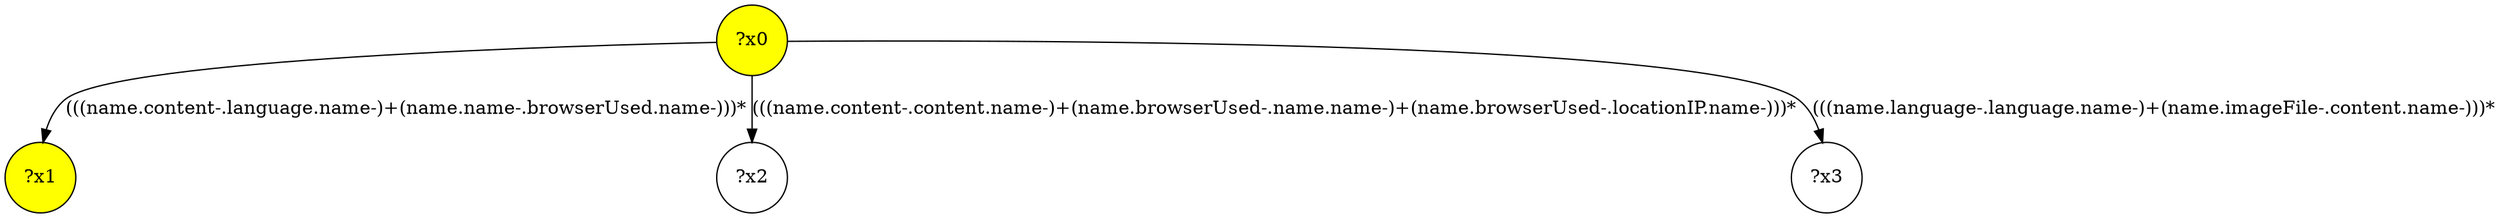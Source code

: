 digraph g {
	x0 [fillcolor="yellow", style="filled," shape=circle, label="?x0"];
	x1 [fillcolor="yellow", style="filled," shape=circle, label="?x1"];
	x0 -> x1 [label="(((name.content-.language.name-)+(name.name-.browserUsed.name-)))*"];
	x2 [shape=circle, label="?x2"];
	x0 -> x2 [label="(((name.content-.content.name-)+(name.browserUsed-.name.name-)+(name.browserUsed-.locationIP.name-)))*"];
	x3 [shape=circle, label="?x3"];
	x0 -> x3 [label="(((name.language-.language.name-)+(name.imageFile-.content.name-)))*"];
}
